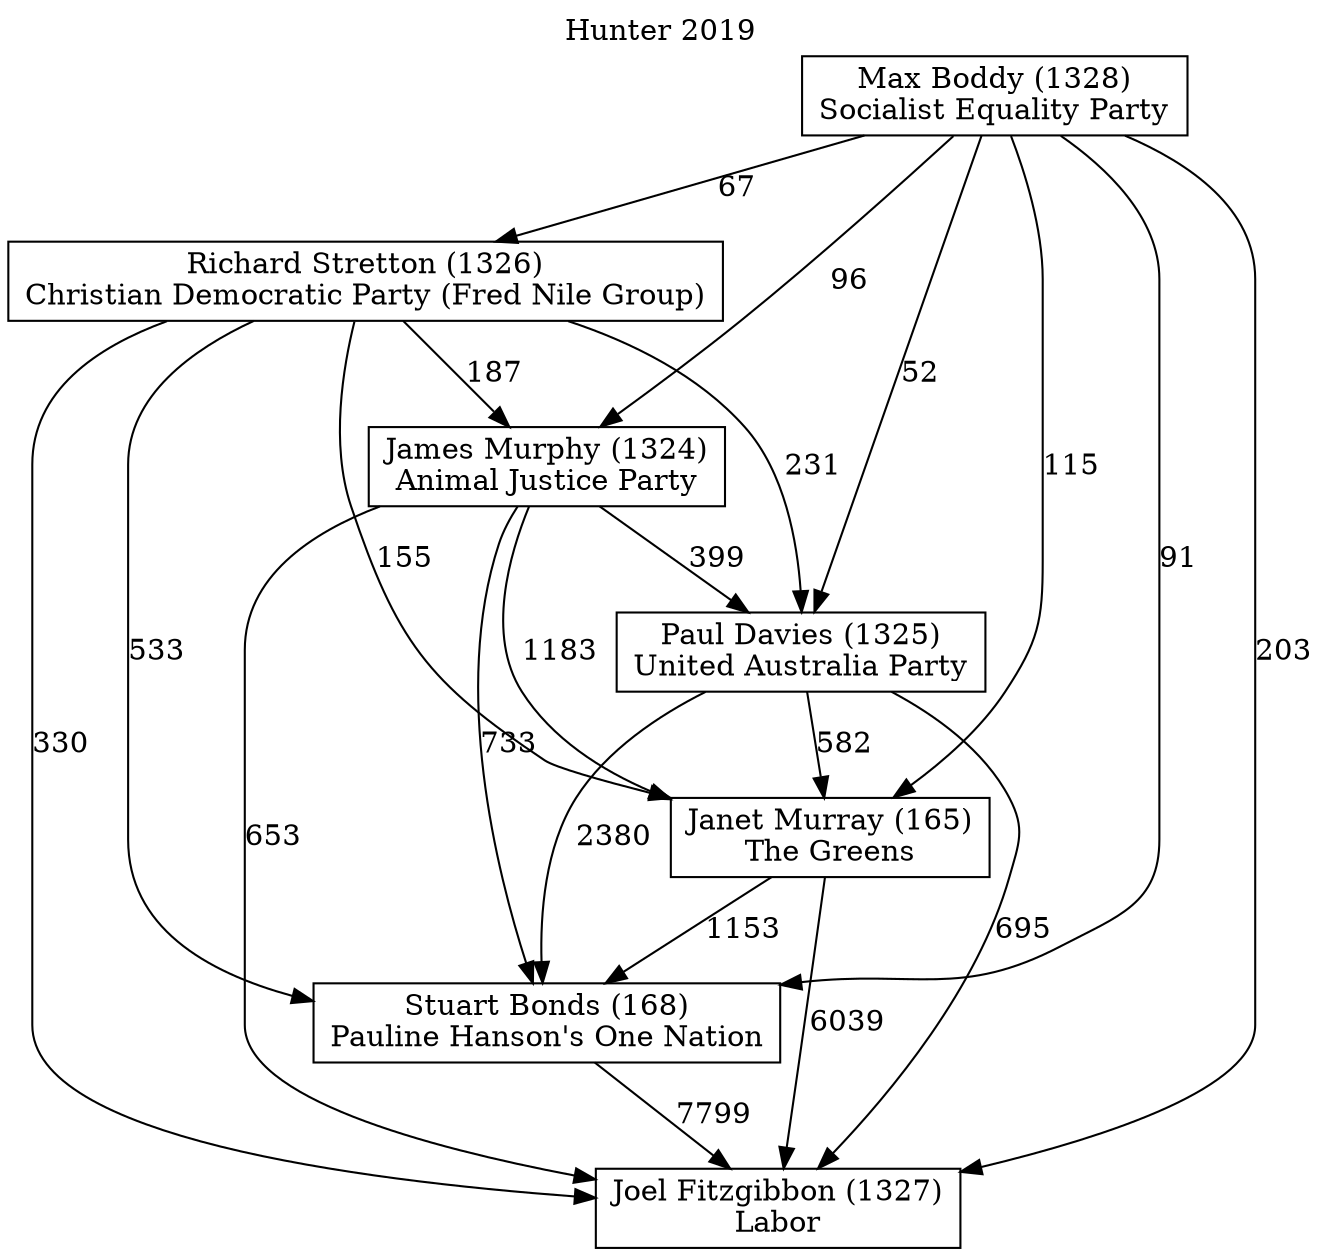 // House preference flow
digraph "Joel Fitzgibbon (1327)_Hunter_2019" {
	graph [label="Hunter 2019" labelloc=t mclimit=10]
	node [shape=box]
	"James Murphy (1324)" [label="James Murphy (1324)
Animal Justice Party"]
	"Janet Murray (165)" [label="Janet Murray (165)
The Greens"]
	"Joel Fitzgibbon (1327)" [label="Joel Fitzgibbon (1327)
Labor"]
	"Max Boddy (1328)" [label="Max Boddy (1328)
Socialist Equality Party"]
	"Paul Davies (1325)" [label="Paul Davies (1325)
United Australia Party"]
	"Richard Stretton (1326)" [label="Richard Stretton (1326)
Christian Democratic Party (Fred Nile Group)"]
	"Stuart Bonds (168)" [label="Stuart Bonds (168)
Pauline Hanson's One Nation"]
	"James Murphy (1324)" -> "Janet Murray (165)" [label=1183]
	"James Murphy (1324)" -> "Joel Fitzgibbon (1327)" [label=653]
	"James Murphy (1324)" -> "Paul Davies (1325)" [label=399]
	"James Murphy (1324)" -> "Stuart Bonds (168)" [label=733]
	"Janet Murray (165)" -> "Joel Fitzgibbon (1327)" [label=6039]
	"Janet Murray (165)" -> "Stuart Bonds (168)" [label=1153]
	"Max Boddy (1328)" -> "James Murphy (1324)" [label=96]
	"Max Boddy (1328)" -> "Janet Murray (165)" [label=115]
	"Max Boddy (1328)" -> "Joel Fitzgibbon (1327)" [label=203]
	"Max Boddy (1328)" -> "Paul Davies (1325)" [label=52]
	"Max Boddy (1328)" -> "Richard Stretton (1326)" [label=67]
	"Max Boddy (1328)" -> "Stuart Bonds (168)" [label=91]
	"Paul Davies (1325)" -> "Janet Murray (165)" [label=582]
	"Paul Davies (1325)" -> "Joel Fitzgibbon (1327)" [label=695]
	"Paul Davies (1325)" -> "Stuart Bonds (168)" [label=2380]
	"Richard Stretton (1326)" -> "James Murphy (1324)" [label=187]
	"Richard Stretton (1326)" -> "Janet Murray (165)" [label=155]
	"Richard Stretton (1326)" -> "Joel Fitzgibbon (1327)" [label=330]
	"Richard Stretton (1326)" -> "Paul Davies (1325)" [label=231]
	"Richard Stretton (1326)" -> "Stuart Bonds (168)" [label=533]
	"Stuart Bonds (168)" -> "Joel Fitzgibbon (1327)" [label=7799]
}
